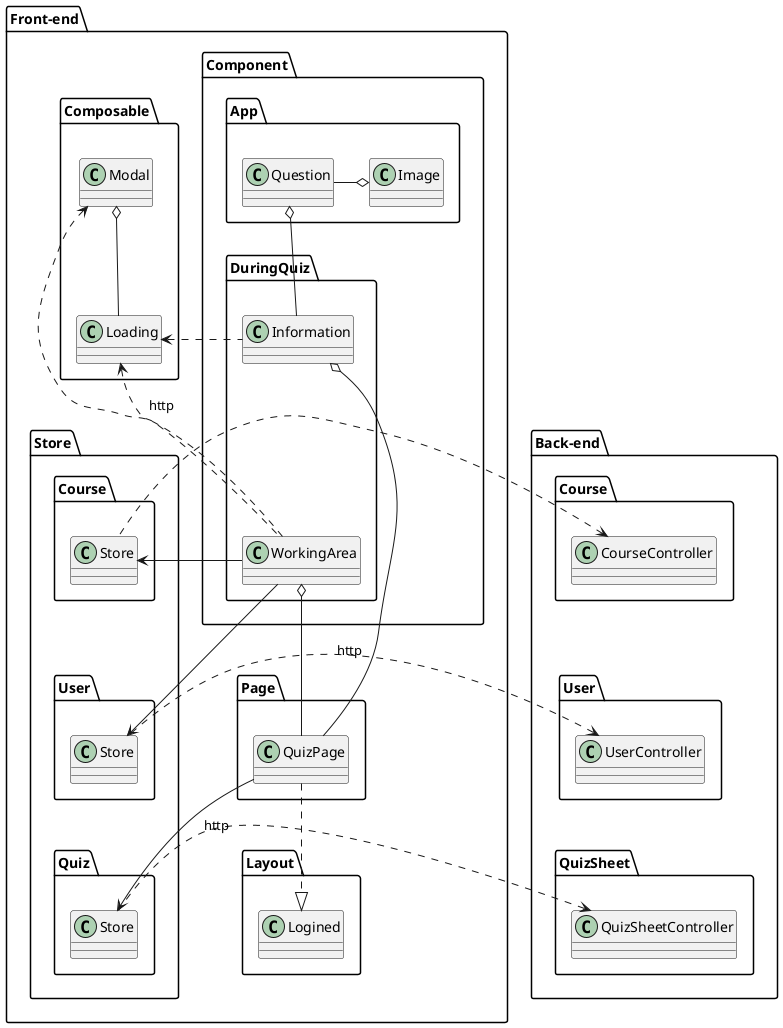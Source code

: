 @startuml
package "Front-end" as FE{
    package Component {
        package App {
            class "Image" as AI {}
            class "Question" as AQ {}
            AQ -r-o AI
        }
        package  "DuringQuiz" as DQ{
            class "WorkingArea" as DQW {}
            class "Information" as DQI {}
            DQW -u[hidden]-o DQI
        }
        DQI -u-o AQ
    }
    package Page {
        Class QuizPage {}
    }
    package Layout {
        Class Logined{
        }
    }
    package Composable {
        class "Loading" as CL {}
        class "Modal" as CM {
        }
        CL -u-o CM
    }
    DQI .l.> CL
    DQW .l.> CM
    DQW .l.> CL

    QuizPage -u-o DQI
    QuizPage -u-o DQW
    package Store{
        package Course {
            class "Store" as CS {
            }
        }  
         package User {
            class "Store" as US {
            }
        }
         package Quiz {
            class "Store" as QS {
            }
        }                               
    }
    QuizPage ..|> Logined
    DQW -u-> CS
    DQW --> US
    QuizPage --> QS
    CS -d[hidden]-> US
    US -d[hidden]-> QS
}
package "Back-end" as BE{
    package QuizSheet{
        Class QuizSheetController {
        }
    }
    package User{
        Class UserController {
        }
    }
    package Course{
        Class CourseController {
        }
    }
    CourseController -d[hidden]-> UserController
    UserController -d[hidden]-> QuizSheetController
}

QS .l..> QuizSheetController: http
US .l..> UserController:     http
CS .l..> CourseController: http
@enduml